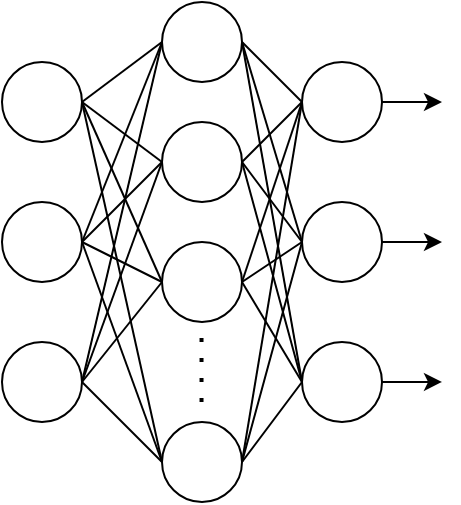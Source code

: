 <mxfile version="24.2.5" type="device">
  <diagram name="Page-1" id="XTJ8cx-9LvOFPPeFG40h">
    <mxGraphModel dx="574" dy="336" grid="1" gridSize="10" guides="1" tooltips="1" connect="1" arrows="1" fold="1" page="1" pageScale="1" pageWidth="1169" pageHeight="827" math="0" shadow="0">
      <root>
        <mxCell id="0" />
        <mxCell id="1" parent="0" />
        <mxCell id="hkr1igtISwPr95pliSf6-1" value="" style="ellipse;whiteSpace=wrap;html=1;aspect=fixed;" vertex="1" parent="1">
          <mxGeometry x="360" y="240" width="40" height="40" as="geometry" />
        </mxCell>
        <mxCell id="hkr1igtISwPr95pliSf6-2" value="" style="ellipse;whiteSpace=wrap;html=1;aspect=fixed;" vertex="1" parent="1">
          <mxGeometry x="360" y="300" width="40" height="40" as="geometry" />
        </mxCell>
        <mxCell id="hkr1igtISwPr95pliSf6-3" value="" style="ellipse;whiteSpace=wrap;html=1;aspect=fixed;" vertex="1" parent="1">
          <mxGeometry x="360" y="360" width="40" height="40" as="geometry" />
        </mxCell>
        <mxCell id="hkr1igtISwPr95pliSf6-4" value="" style="ellipse;whiteSpace=wrap;html=1;aspect=fixed;" vertex="1" parent="1">
          <mxGeometry x="360" y="450" width="40" height="40" as="geometry" />
        </mxCell>
        <mxCell id="hkr1igtISwPr95pliSf6-5" value="" style="endArrow=none;dashed=1;html=1;dashPattern=1 4;strokeWidth=2;rounded=0;" edge="1" parent="1">
          <mxGeometry width="50" height="50" relative="1" as="geometry">
            <mxPoint x="379.76" y="440" as="sourcePoint" />
            <mxPoint x="379.76" y="400" as="targetPoint" />
          </mxGeometry>
        </mxCell>
        <mxCell id="hkr1igtISwPr95pliSf6-6" value="" style="ellipse;whiteSpace=wrap;html=1;aspect=fixed;" vertex="1" parent="1">
          <mxGeometry x="280" y="270" width="40" height="40" as="geometry" />
        </mxCell>
        <mxCell id="hkr1igtISwPr95pliSf6-19" style="rounded=0;orthogonalLoop=1;jettySize=auto;html=1;exitX=1;exitY=0.5;exitDx=0;exitDy=0;entryX=0;entryY=0.5;entryDx=0;entryDy=0;endArrow=none;endFill=0;" edge="1" parent="1" source="hkr1igtISwPr95pliSf6-7" target="hkr1igtISwPr95pliSf6-1">
          <mxGeometry relative="1" as="geometry" />
        </mxCell>
        <mxCell id="hkr1igtISwPr95pliSf6-7" value="" style="ellipse;whiteSpace=wrap;html=1;aspect=fixed;" vertex="1" parent="1">
          <mxGeometry x="280" y="340" width="40" height="40" as="geometry" />
        </mxCell>
        <mxCell id="hkr1igtISwPr95pliSf6-8" value="" style="ellipse;whiteSpace=wrap;html=1;aspect=fixed;" vertex="1" parent="1">
          <mxGeometry x="280" y="410" width="40" height="40" as="geometry" />
        </mxCell>
        <mxCell id="hkr1igtISwPr95pliSf6-39" style="edgeStyle=orthogonalEdgeStyle;rounded=0;orthogonalLoop=1;jettySize=auto;html=1;exitX=1;exitY=0.5;exitDx=0;exitDy=0;" edge="1" parent="1" source="hkr1igtISwPr95pliSf6-12">
          <mxGeometry relative="1" as="geometry">
            <mxPoint x="500" y="290" as="targetPoint" />
          </mxGeometry>
        </mxCell>
        <mxCell id="hkr1igtISwPr95pliSf6-12" value="" style="ellipse;whiteSpace=wrap;html=1;aspect=fixed;" vertex="1" parent="1">
          <mxGeometry x="430" y="270" width="40" height="40" as="geometry" />
        </mxCell>
        <mxCell id="hkr1igtISwPr95pliSf6-40" style="edgeStyle=orthogonalEdgeStyle;rounded=0;orthogonalLoop=1;jettySize=auto;html=1;exitX=1;exitY=0.5;exitDx=0;exitDy=0;" edge="1" parent="1" source="hkr1igtISwPr95pliSf6-13">
          <mxGeometry relative="1" as="geometry">
            <mxPoint x="500" y="360.056" as="targetPoint" />
          </mxGeometry>
        </mxCell>
        <mxCell id="hkr1igtISwPr95pliSf6-13" value="" style="ellipse;whiteSpace=wrap;html=1;aspect=fixed;" vertex="1" parent="1">
          <mxGeometry x="430" y="340" width="40" height="40" as="geometry" />
        </mxCell>
        <mxCell id="hkr1igtISwPr95pliSf6-41" style="edgeStyle=orthogonalEdgeStyle;rounded=0;orthogonalLoop=1;jettySize=auto;html=1;exitX=1;exitY=0.5;exitDx=0;exitDy=0;" edge="1" parent="1" source="hkr1igtISwPr95pliSf6-14">
          <mxGeometry relative="1" as="geometry">
            <mxPoint x="500" y="429.953" as="targetPoint" />
          </mxGeometry>
        </mxCell>
        <mxCell id="hkr1igtISwPr95pliSf6-14" value="" style="ellipse;whiteSpace=wrap;html=1;aspect=fixed;" vertex="1" parent="1">
          <mxGeometry x="430" y="410" width="40" height="40" as="geometry" />
        </mxCell>
        <mxCell id="hkr1igtISwPr95pliSf6-15" value="" style="endArrow=none;html=1;rounded=0;entryX=1;entryY=0.5;entryDx=0;entryDy=0;exitX=0;exitY=0.5;exitDx=0;exitDy=0;" edge="1" parent="1" source="hkr1igtISwPr95pliSf6-1" target="hkr1igtISwPr95pliSf6-6">
          <mxGeometry width="50" height="50" relative="1" as="geometry">
            <mxPoint x="480" y="390" as="sourcePoint" />
            <mxPoint x="530" y="340" as="targetPoint" />
          </mxGeometry>
        </mxCell>
        <mxCell id="hkr1igtISwPr95pliSf6-16" value="" style="endArrow=none;html=1;rounded=0;entryX=1;entryY=0.5;entryDx=0;entryDy=0;exitX=0;exitY=0.5;exitDx=0;exitDy=0;" edge="1" parent="1" source="hkr1igtISwPr95pliSf6-2" target="hkr1igtISwPr95pliSf6-6">
          <mxGeometry width="50" height="50" relative="1" as="geometry">
            <mxPoint x="480" y="390" as="sourcePoint" />
            <mxPoint x="530" y="340" as="targetPoint" />
          </mxGeometry>
        </mxCell>
        <mxCell id="hkr1igtISwPr95pliSf6-17" value="" style="endArrow=none;html=1;rounded=0;entryX=1;entryY=0.5;entryDx=0;entryDy=0;exitX=0;exitY=0.5;exitDx=0;exitDy=0;" edge="1" parent="1" source="hkr1igtISwPr95pliSf6-3" target="hkr1igtISwPr95pliSf6-6">
          <mxGeometry width="50" height="50" relative="1" as="geometry">
            <mxPoint x="480" y="390" as="sourcePoint" />
            <mxPoint x="530" y="340" as="targetPoint" />
          </mxGeometry>
        </mxCell>
        <mxCell id="hkr1igtISwPr95pliSf6-18" value="" style="endArrow=none;html=1;rounded=0;entryX=1;entryY=0.5;entryDx=0;entryDy=0;exitX=0;exitY=0.5;exitDx=0;exitDy=0;" edge="1" parent="1" source="hkr1igtISwPr95pliSf6-4" target="hkr1igtISwPr95pliSf6-6">
          <mxGeometry width="50" height="50" relative="1" as="geometry">
            <mxPoint x="480" y="390" as="sourcePoint" />
            <mxPoint x="530" y="340" as="targetPoint" />
          </mxGeometry>
        </mxCell>
        <mxCell id="hkr1igtISwPr95pliSf6-20" value="" style="endArrow=none;html=1;rounded=0;exitX=1;exitY=0.5;exitDx=0;exitDy=0;entryX=0;entryY=0.5;entryDx=0;entryDy=0;" edge="1" parent="1" source="hkr1igtISwPr95pliSf6-7" target="hkr1igtISwPr95pliSf6-2">
          <mxGeometry width="50" height="50" relative="1" as="geometry">
            <mxPoint x="480" y="390" as="sourcePoint" />
            <mxPoint x="530" y="340" as="targetPoint" />
          </mxGeometry>
        </mxCell>
        <mxCell id="hkr1igtISwPr95pliSf6-21" value="" style="endArrow=none;html=1;rounded=0;exitX=1;exitY=0.5;exitDx=0;exitDy=0;entryX=0;entryY=0.5;entryDx=0;entryDy=0;" edge="1" parent="1" source="hkr1igtISwPr95pliSf6-1" target="hkr1igtISwPr95pliSf6-12">
          <mxGeometry width="50" height="50" relative="1" as="geometry">
            <mxPoint x="480" y="390" as="sourcePoint" />
            <mxPoint x="530" y="340" as="targetPoint" />
          </mxGeometry>
        </mxCell>
        <mxCell id="hkr1igtISwPr95pliSf6-22" value="" style="endArrow=none;html=1;rounded=0;exitX=1;exitY=0.5;exitDx=0;exitDy=0;entryX=0;entryY=0.5;entryDx=0;entryDy=0;" edge="1" parent="1" source="hkr1igtISwPr95pliSf6-1" target="hkr1igtISwPr95pliSf6-14">
          <mxGeometry width="50" height="50" relative="1" as="geometry">
            <mxPoint x="480" y="390" as="sourcePoint" />
            <mxPoint x="530" y="340" as="targetPoint" />
          </mxGeometry>
        </mxCell>
        <mxCell id="hkr1igtISwPr95pliSf6-23" value="" style="endArrow=none;html=1;rounded=0;exitX=1;exitY=0.5;exitDx=0;exitDy=0;entryX=0;entryY=0.5;entryDx=0;entryDy=0;" edge="1" parent="1" source="hkr1igtISwPr95pliSf6-1" target="hkr1igtISwPr95pliSf6-13">
          <mxGeometry width="50" height="50" relative="1" as="geometry">
            <mxPoint x="480" y="390" as="sourcePoint" />
            <mxPoint x="530" y="340" as="targetPoint" />
          </mxGeometry>
        </mxCell>
        <mxCell id="hkr1igtISwPr95pliSf6-24" value="" style="endArrow=none;html=1;rounded=0;exitX=1;exitY=0.5;exitDx=0;exitDy=0;entryX=0;entryY=0.5;entryDx=0;entryDy=0;" edge="1" parent="1" source="hkr1igtISwPr95pliSf6-7" target="hkr1igtISwPr95pliSf6-3">
          <mxGeometry width="50" height="50" relative="1" as="geometry">
            <mxPoint x="480" y="390" as="sourcePoint" />
            <mxPoint x="530" y="340" as="targetPoint" />
          </mxGeometry>
        </mxCell>
        <mxCell id="hkr1igtISwPr95pliSf6-25" value="" style="endArrow=none;html=1;rounded=0;exitX=1;exitY=0.5;exitDx=0;exitDy=0;entryX=0;entryY=0.5;entryDx=0;entryDy=0;" edge="1" parent="1" source="hkr1igtISwPr95pliSf6-7" target="hkr1igtISwPr95pliSf6-4">
          <mxGeometry width="50" height="50" relative="1" as="geometry">
            <mxPoint x="480" y="390" as="sourcePoint" />
            <mxPoint x="530" y="340" as="targetPoint" />
          </mxGeometry>
        </mxCell>
        <mxCell id="hkr1igtISwPr95pliSf6-26" value="" style="endArrow=none;html=1;rounded=0;exitX=1;exitY=0.5;exitDx=0;exitDy=0;entryX=0;entryY=0.5;entryDx=0;entryDy=0;" edge="1" parent="1" source="hkr1igtISwPr95pliSf6-8" target="hkr1igtISwPr95pliSf6-1">
          <mxGeometry width="50" height="50" relative="1" as="geometry">
            <mxPoint x="410" y="390" as="sourcePoint" />
            <mxPoint x="460" y="340" as="targetPoint" />
          </mxGeometry>
        </mxCell>
        <mxCell id="hkr1igtISwPr95pliSf6-27" value="" style="endArrow=none;html=1;rounded=0;exitX=1;exitY=0.5;exitDx=0;exitDy=0;entryX=0;entryY=0.5;entryDx=0;entryDy=0;" edge="1" parent="1" source="hkr1igtISwPr95pliSf6-8" target="hkr1igtISwPr95pliSf6-4">
          <mxGeometry width="50" height="50" relative="1" as="geometry">
            <mxPoint x="410" y="390" as="sourcePoint" />
            <mxPoint x="460" y="340" as="targetPoint" />
          </mxGeometry>
        </mxCell>
        <mxCell id="hkr1igtISwPr95pliSf6-28" value="" style="endArrow=none;html=1;rounded=0;exitX=1;exitY=0.5;exitDx=0;exitDy=0;entryX=0;entryY=0.5;entryDx=0;entryDy=0;" edge="1" parent="1" source="hkr1igtISwPr95pliSf6-8" target="hkr1igtISwPr95pliSf6-3">
          <mxGeometry width="50" height="50" relative="1" as="geometry">
            <mxPoint x="410" y="390" as="sourcePoint" />
            <mxPoint x="460" y="340" as="targetPoint" />
          </mxGeometry>
        </mxCell>
        <mxCell id="hkr1igtISwPr95pliSf6-29" value="" style="endArrow=none;html=1;rounded=0;exitX=1;exitY=0.5;exitDx=0;exitDy=0;entryX=0;entryY=0.5;entryDx=0;entryDy=0;" edge="1" parent="1" source="hkr1igtISwPr95pliSf6-8" target="hkr1igtISwPr95pliSf6-2">
          <mxGeometry width="50" height="50" relative="1" as="geometry">
            <mxPoint x="380" y="380" as="sourcePoint" />
            <mxPoint x="430" y="330" as="targetPoint" />
          </mxGeometry>
        </mxCell>
        <mxCell id="hkr1igtISwPr95pliSf6-30" value="" style="endArrow=none;html=1;rounded=0;exitX=1;exitY=0.5;exitDx=0;exitDy=0;entryX=0;entryY=0.5;entryDx=0;entryDy=0;" edge="1" parent="1" source="hkr1igtISwPr95pliSf6-2" target="hkr1igtISwPr95pliSf6-12">
          <mxGeometry width="50" height="50" relative="1" as="geometry">
            <mxPoint x="380" y="380" as="sourcePoint" />
            <mxPoint x="430" y="330" as="targetPoint" />
          </mxGeometry>
        </mxCell>
        <mxCell id="hkr1igtISwPr95pliSf6-31" value="" style="endArrow=none;html=1;rounded=0;exitX=1;exitY=0.5;exitDx=0;exitDy=0;entryX=0;entryY=0.5;entryDx=0;entryDy=0;" edge="1" parent="1" source="hkr1igtISwPr95pliSf6-2" target="hkr1igtISwPr95pliSf6-13">
          <mxGeometry width="50" height="50" relative="1" as="geometry">
            <mxPoint x="380" y="380" as="sourcePoint" />
            <mxPoint x="430" y="330" as="targetPoint" />
          </mxGeometry>
        </mxCell>
        <mxCell id="hkr1igtISwPr95pliSf6-32" value="" style="endArrow=none;html=1;rounded=0;exitX=1;exitY=0.5;exitDx=0;exitDy=0;entryX=0;entryY=0.5;entryDx=0;entryDy=0;" edge="1" parent="1" source="hkr1igtISwPr95pliSf6-3" target="hkr1igtISwPr95pliSf6-13">
          <mxGeometry width="50" height="50" relative="1" as="geometry">
            <mxPoint x="380" y="410" as="sourcePoint" />
            <mxPoint x="430" y="360" as="targetPoint" />
          </mxGeometry>
        </mxCell>
        <mxCell id="hkr1igtISwPr95pliSf6-33" value="" style="endArrow=none;html=1;rounded=0;exitX=1;exitY=0.5;exitDx=0;exitDy=0;entryX=0;entryY=0.5;entryDx=0;entryDy=0;" edge="1" parent="1" source="hkr1igtISwPr95pliSf6-2" target="hkr1igtISwPr95pliSf6-14">
          <mxGeometry width="50" height="50" relative="1" as="geometry">
            <mxPoint x="380" y="380" as="sourcePoint" />
            <mxPoint x="430" y="330" as="targetPoint" />
          </mxGeometry>
        </mxCell>
        <mxCell id="hkr1igtISwPr95pliSf6-34" value="" style="endArrow=none;html=1;rounded=0;exitX=1;exitY=0.5;exitDx=0;exitDy=0;entryX=0;entryY=0.5;entryDx=0;entryDy=0;" edge="1" parent="1" source="hkr1igtISwPr95pliSf6-3" target="hkr1igtISwPr95pliSf6-12">
          <mxGeometry width="50" height="50" relative="1" as="geometry">
            <mxPoint x="380" y="380" as="sourcePoint" />
            <mxPoint x="430" y="330" as="targetPoint" />
          </mxGeometry>
        </mxCell>
        <mxCell id="hkr1igtISwPr95pliSf6-35" value="" style="endArrow=none;html=1;rounded=0;exitX=1;exitY=0.5;exitDx=0;exitDy=0;entryX=0;entryY=0.5;entryDx=0;entryDy=0;" edge="1" parent="1" source="hkr1igtISwPr95pliSf6-3" target="hkr1igtISwPr95pliSf6-14">
          <mxGeometry width="50" height="50" relative="1" as="geometry">
            <mxPoint x="380" y="380" as="sourcePoint" />
            <mxPoint x="430" y="330" as="targetPoint" />
          </mxGeometry>
        </mxCell>
        <mxCell id="hkr1igtISwPr95pliSf6-36" value="" style="endArrow=none;html=1;rounded=0;exitX=1;exitY=0.5;exitDx=0;exitDy=0;entryX=0;entryY=0.5;entryDx=0;entryDy=0;" edge="1" parent="1" source="hkr1igtISwPr95pliSf6-4" target="hkr1igtISwPr95pliSf6-14">
          <mxGeometry width="50" height="50" relative="1" as="geometry">
            <mxPoint x="380" y="420" as="sourcePoint" />
            <mxPoint x="430" y="370" as="targetPoint" />
          </mxGeometry>
        </mxCell>
        <mxCell id="hkr1igtISwPr95pliSf6-37" value="" style="endArrow=none;html=1;rounded=0;exitX=1;exitY=0.5;exitDx=0;exitDy=0;entryX=0;entryY=0.5;entryDx=0;entryDy=0;" edge="1" parent="1" source="hkr1igtISwPr95pliSf6-4" target="hkr1igtISwPr95pliSf6-13">
          <mxGeometry width="50" height="50" relative="1" as="geometry">
            <mxPoint x="380" y="430" as="sourcePoint" />
            <mxPoint x="430" y="380" as="targetPoint" />
          </mxGeometry>
        </mxCell>
        <mxCell id="hkr1igtISwPr95pliSf6-38" value="" style="endArrow=none;html=1;rounded=0;exitX=1;exitY=0.5;exitDx=0;exitDy=0;entryX=0;entryY=0.5;entryDx=0;entryDy=0;" edge="1" parent="1" source="hkr1igtISwPr95pliSf6-4" target="hkr1igtISwPr95pliSf6-12">
          <mxGeometry width="50" height="50" relative="1" as="geometry">
            <mxPoint x="370" y="390" as="sourcePoint" />
            <mxPoint x="420" y="340" as="targetPoint" />
          </mxGeometry>
        </mxCell>
      </root>
    </mxGraphModel>
  </diagram>
</mxfile>
